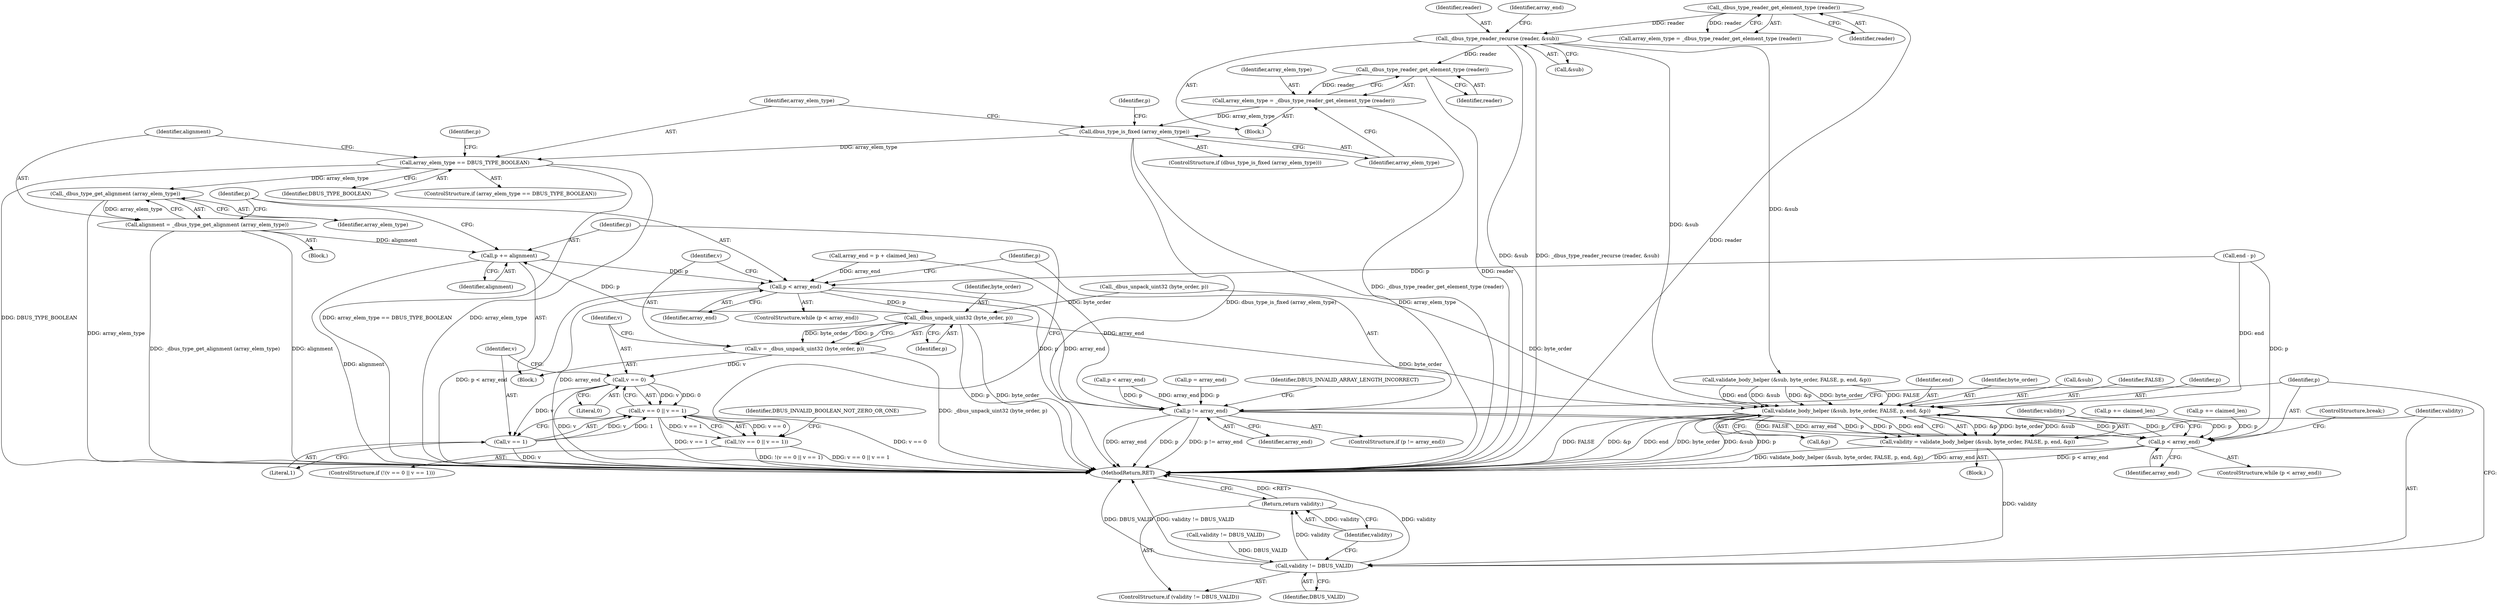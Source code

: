 digraph "0_dbus_7d65a3a6ed8815e34a99c680ac3869fde49dbbd4@API" {
"1000378" [label="(Call,_dbus_type_reader_get_element_type (reader))"];
"1000367" [label="(Call,_dbus_type_reader_recurse (reader, &sub))"];
"1000248" [label="(Call,_dbus_type_reader_get_element_type (reader))"];
"1000376" [label="(Call,array_elem_type = _dbus_type_reader_get_element_type (reader))"];
"1000381" [label="(Call,dbus_type_is_fixed (array_elem_type))"];
"1000385" [label="(Call,array_elem_type == DBUS_TYPE_BOOLEAN)"];
"1000392" [label="(Call,_dbus_type_get_alignment (array_elem_type))"];
"1000390" [label="(Call,alignment = _dbus_type_get_alignment (array_elem_type))"];
"1000415" [label="(Call,p += alignment)"];
"1000395" [label="(Call,p < array_end)"];
"1000401" [label="(Call,_dbus_unpack_uint32 (byte_order, p))"];
"1000399" [label="(Call,v = _dbus_unpack_uint32 (byte_order, p))"];
"1000407" [label="(Call,v == 0)"];
"1000406" [label="(Call,v == 0 || v == 1)"];
"1000405" [label="(Call,!(v == 0 || v == 1))"];
"1000410" [label="(Call,v == 1)"];
"1000461" [label="(Call,validate_body_helper (&sub, byte_order, FALSE, p, end, &p))"];
"1000455" [label="(Call,p < array_end)"];
"1000459" [label="(Call,validity = validate_body_helper (&sub, byte_order, FALSE, p, end, &p))"];
"1000471" [label="(Call,validity != DBUS_VALID)"];
"1000474" [label="(Return,return validity;)"];
"1000448" [label="(Call,p != array_end)"];
"1000449" [label="(Identifier,p)"];
"1000416" [label="(Identifier,p)"];
"1000454" [label="(ControlStructure,while (p < array_end))"];
"1000407" [label="(Call,v == 0)"];
"1000466" [label="(Identifier,p)"];
"1000246" [label="(Call,array_elem_type = _dbus_type_reader_get_element_type (reader))"];
"1000368" [label="(Identifier,reader)"];
"1000458" [label="(Block,)"];
"1000427" [label="(Identifier,p)"];
"1000382" [label="(Identifier,array_elem_type)"];
"1000414" [label="(Identifier,DBUS_INVALID_BOOLEAN_NOT_ZERO_OR_ONE)"];
"1000473" [label="(Identifier,DBUS_VALID)"];
"1000372" [label="(Identifier,array_end)"];
"1000415" [label="(Call,p += alignment)"];
"1000753" [label="(MethodReturn,RET)"];
"1000376" [label="(Call,array_elem_type = _dbus_type_reader_get_element_type (reader))"];
"1000421" [label="(Identifier,p)"];
"1000392" [label="(Call,_dbus_type_get_alignment (array_elem_type))"];
"1000403" [label="(Identifier,p)"];
"1000387" [label="(Identifier,DBUS_TYPE_BOOLEAN)"];
"1000402" [label="(Identifier,byte_order)"];
"1000393" [label="(Identifier,array_elem_type)"];
"1000462" [label="(Call,&sub)"];
"1000410" [label="(Call,v == 1)"];
"1000442" [label="(Call,validity != DBUS_VALID)"];
"1000412" [label="(Literal,1)"];
"1000379" [label="(Identifier,reader)"];
"1000420" [label="(Call,p = array_end)"];
"1000391" [label="(Identifier,alignment)"];
"1000471" [label="(Call,validity != DBUS_VALID)"];
"1000465" [label="(Identifier,FALSE)"];
"1000398" [label="(Block,)"];
"1000461" [label="(Call,validate_body_helper (&sub, byte_order, FALSE, p, end, &p))"];
"1000390" [label="(Call,alignment = _dbus_type_get_alignment (array_elem_type))"];
"1000385" [label="(Call,array_elem_type == DBUS_TYPE_BOOLEAN)"];
"1000399" [label="(Call,v = _dbus_unpack_uint32 (byte_order, p))"];
"1000432" [label="(Call,validate_body_helper (&sub, byte_order, FALSE, p, end, &p))"];
"1000452" [label="(Identifier,DBUS_INVALID_ARRAY_LENGTH_INCORRECT)"];
"1000381" [label="(Call,dbus_type_is_fixed (array_elem_type))"];
"1000460" [label="(Identifier,validity)"];
"1000386" [label="(Identifier,array_elem_type)"];
"1000230" [label="(Call,_dbus_unpack_uint32 (byte_order, p))"];
"1000475" [label="(Identifier,validity)"];
"1000406" [label="(Call,v == 0 || v == 1)"];
"1000404" [label="(ControlStructure,if (!(v == 0 || v == 1)))"];
"1000384" [label="(ControlStructure,if (array_elem_type == DBUS_TYPE_BOOLEAN))"];
"1000371" [label="(Call,array_end = p + claimed_len)"];
"1000401" [label="(Call,_dbus_unpack_uint32 (byte_order, p))"];
"1000405" [label="(Call,!(v == 0 || v == 1))"];
"1000426" [label="(Call,p < array_end)"];
"1000380" [label="(ControlStructure,if (dbus_type_is_fixed (array_elem_type)))"];
"1000476" [label="(ControlStructure,break;)"];
"1000377" [label="(Identifier,array_elem_type)"];
"1000248" [label="(Call,_dbus_type_reader_get_element_type (reader))"];
"1000378" [label="(Call,_dbus_type_reader_get_element_type (reader))"];
"1000474" [label="(Return,return validity;)"];
"1000411" [label="(Identifier,v)"];
"1000468" [label="(Call,&p)"];
"1000344" [label="(Call,p += claimed_len)"];
"1000472" [label="(Identifier,validity)"];
"1000400" [label="(Identifier,v)"];
"1000467" [label="(Identifier,end)"];
"1000456" [label="(Identifier,p)"];
"1000394" [label="(ControlStructure,while (p < array_end))"];
"1000457" [label="(Identifier,array_end)"];
"1000395" [label="(Call,p < array_end)"];
"1000356" [label="(Block,)"];
"1000408" [label="(Identifier,v)"];
"1000249" [label="(Identifier,reader)"];
"1000450" [label="(Identifier,array_end)"];
"1000409" [label="(Literal,0)"];
"1000318" [label="(Call,p += claimed_len)"];
"1000367" [label="(Call,_dbus_type_reader_recurse (reader, &sub))"];
"1000417" [label="(Identifier,alignment)"];
"1000447" [label="(ControlStructure,if (p != array_end))"];
"1000448" [label="(Call,p != array_end)"];
"1000369" [label="(Call,&sub)"];
"1000464" [label="(Identifier,byte_order)"];
"1000397" [label="(Identifier,array_end)"];
"1000470" [label="(ControlStructure,if (validity != DBUS_VALID))"];
"1000455" [label="(Call,p < array_end)"];
"1000388" [label="(Block,)"];
"1000396" [label="(Identifier,p)"];
"1000291" [label="(Call,end - p)"];
"1000459" [label="(Call,validity = validate_body_helper (&sub, byte_order, FALSE, p, end, &p))"];
"1000378" -> "1000376"  [label="AST: "];
"1000378" -> "1000379"  [label="CFG: "];
"1000379" -> "1000378"  [label="AST: "];
"1000376" -> "1000378"  [label="CFG: "];
"1000378" -> "1000753"  [label="DDG: reader"];
"1000378" -> "1000376"  [label="DDG: reader"];
"1000367" -> "1000378"  [label="DDG: reader"];
"1000367" -> "1000356"  [label="AST: "];
"1000367" -> "1000369"  [label="CFG: "];
"1000368" -> "1000367"  [label="AST: "];
"1000369" -> "1000367"  [label="AST: "];
"1000372" -> "1000367"  [label="CFG: "];
"1000367" -> "1000753"  [label="DDG: &sub"];
"1000367" -> "1000753"  [label="DDG: _dbus_type_reader_recurse (reader, &sub)"];
"1000248" -> "1000367"  [label="DDG: reader"];
"1000367" -> "1000432"  [label="DDG: &sub"];
"1000367" -> "1000461"  [label="DDG: &sub"];
"1000248" -> "1000246"  [label="AST: "];
"1000248" -> "1000249"  [label="CFG: "];
"1000249" -> "1000248"  [label="AST: "];
"1000246" -> "1000248"  [label="CFG: "];
"1000248" -> "1000753"  [label="DDG: reader"];
"1000248" -> "1000246"  [label="DDG: reader"];
"1000376" -> "1000356"  [label="AST: "];
"1000377" -> "1000376"  [label="AST: "];
"1000382" -> "1000376"  [label="CFG: "];
"1000376" -> "1000753"  [label="DDG: _dbus_type_reader_get_element_type (reader)"];
"1000376" -> "1000381"  [label="DDG: array_elem_type"];
"1000381" -> "1000380"  [label="AST: "];
"1000381" -> "1000382"  [label="CFG: "];
"1000382" -> "1000381"  [label="AST: "];
"1000386" -> "1000381"  [label="CFG: "];
"1000427" -> "1000381"  [label="CFG: "];
"1000381" -> "1000753"  [label="DDG: array_elem_type"];
"1000381" -> "1000753"  [label="DDG: dbus_type_is_fixed (array_elem_type)"];
"1000381" -> "1000385"  [label="DDG: array_elem_type"];
"1000385" -> "1000384"  [label="AST: "];
"1000385" -> "1000387"  [label="CFG: "];
"1000386" -> "1000385"  [label="AST: "];
"1000387" -> "1000385"  [label="AST: "];
"1000391" -> "1000385"  [label="CFG: "];
"1000421" -> "1000385"  [label="CFG: "];
"1000385" -> "1000753"  [label="DDG: DBUS_TYPE_BOOLEAN"];
"1000385" -> "1000753"  [label="DDG: array_elem_type"];
"1000385" -> "1000753"  [label="DDG: array_elem_type == DBUS_TYPE_BOOLEAN"];
"1000385" -> "1000392"  [label="DDG: array_elem_type"];
"1000392" -> "1000390"  [label="AST: "];
"1000392" -> "1000393"  [label="CFG: "];
"1000393" -> "1000392"  [label="AST: "];
"1000390" -> "1000392"  [label="CFG: "];
"1000392" -> "1000753"  [label="DDG: array_elem_type"];
"1000392" -> "1000390"  [label="DDG: array_elem_type"];
"1000390" -> "1000388"  [label="AST: "];
"1000391" -> "1000390"  [label="AST: "];
"1000396" -> "1000390"  [label="CFG: "];
"1000390" -> "1000753"  [label="DDG: _dbus_type_get_alignment (array_elem_type)"];
"1000390" -> "1000753"  [label="DDG: alignment"];
"1000390" -> "1000415"  [label="DDG: alignment"];
"1000415" -> "1000398"  [label="AST: "];
"1000415" -> "1000417"  [label="CFG: "];
"1000416" -> "1000415"  [label="AST: "];
"1000417" -> "1000415"  [label="AST: "];
"1000396" -> "1000415"  [label="CFG: "];
"1000415" -> "1000753"  [label="DDG: alignment"];
"1000415" -> "1000395"  [label="DDG: p"];
"1000401" -> "1000415"  [label="DDG: p"];
"1000395" -> "1000394"  [label="AST: "];
"1000395" -> "1000397"  [label="CFG: "];
"1000396" -> "1000395"  [label="AST: "];
"1000397" -> "1000395"  [label="AST: "];
"1000400" -> "1000395"  [label="CFG: "];
"1000449" -> "1000395"  [label="CFG: "];
"1000395" -> "1000753"  [label="DDG: array_end"];
"1000395" -> "1000753"  [label="DDG: p < array_end"];
"1000291" -> "1000395"  [label="DDG: p"];
"1000371" -> "1000395"  [label="DDG: array_end"];
"1000395" -> "1000401"  [label="DDG: p"];
"1000395" -> "1000448"  [label="DDG: p"];
"1000395" -> "1000448"  [label="DDG: array_end"];
"1000401" -> "1000399"  [label="AST: "];
"1000401" -> "1000403"  [label="CFG: "];
"1000402" -> "1000401"  [label="AST: "];
"1000403" -> "1000401"  [label="AST: "];
"1000399" -> "1000401"  [label="CFG: "];
"1000401" -> "1000753"  [label="DDG: byte_order"];
"1000401" -> "1000753"  [label="DDG: p"];
"1000401" -> "1000399"  [label="DDG: byte_order"];
"1000401" -> "1000399"  [label="DDG: p"];
"1000230" -> "1000401"  [label="DDG: byte_order"];
"1000401" -> "1000461"  [label="DDG: byte_order"];
"1000399" -> "1000398"  [label="AST: "];
"1000400" -> "1000399"  [label="AST: "];
"1000408" -> "1000399"  [label="CFG: "];
"1000399" -> "1000753"  [label="DDG: _dbus_unpack_uint32 (byte_order, p)"];
"1000399" -> "1000407"  [label="DDG: v"];
"1000407" -> "1000406"  [label="AST: "];
"1000407" -> "1000409"  [label="CFG: "];
"1000408" -> "1000407"  [label="AST: "];
"1000409" -> "1000407"  [label="AST: "];
"1000411" -> "1000407"  [label="CFG: "];
"1000406" -> "1000407"  [label="CFG: "];
"1000407" -> "1000753"  [label="DDG: v"];
"1000407" -> "1000406"  [label="DDG: v"];
"1000407" -> "1000406"  [label="DDG: 0"];
"1000407" -> "1000410"  [label="DDG: v"];
"1000406" -> "1000405"  [label="AST: "];
"1000406" -> "1000410"  [label="CFG: "];
"1000410" -> "1000406"  [label="AST: "];
"1000405" -> "1000406"  [label="CFG: "];
"1000406" -> "1000753"  [label="DDG: v == 0"];
"1000406" -> "1000753"  [label="DDG: v == 1"];
"1000406" -> "1000405"  [label="DDG: v == 0"];
"1000406" -> "1000405"  [label="DDG: v == 1"];
"1000410" -> "1000406"  [label="DDG: v"];
"1000410" -> "1000406"  [label="DDG: 1"];
"1000405" -> "1000404"  [label="AST: "];
"1000414" -> "1000405"  [label="CFG: "];
"1000416" -> "1000405"  [label="CFG: "];
"1000405" -> "1000753"  [label="DDG: !(v == 0 || v == 1)"];
"1000405" -> "1000753"  [label="DDG: v == 0 || v == 1"];
"1000410" -> "1000412"  [label="CFG: "];
"1000411" -> "1000410"  [label="AST: "];
"1000412" -> "1000410"  [label="AST: "];
"1000410" -> "1000753"  [label="DDG: v"];
"1000461" -> "1000459"  [label="AST: "];
"1000461" -> "1000468"  [label="CFG: "];
"1000462" -> "1000461"  [label="AST: "];
"1000464" -> "1000461"  [label="AST: "];
"1000465" -> "1000461"  [label="AST: "];
"1000466" -> "1000461"  [label="AST: "];
"1000467" -> "1000461"  [label="AST: "];
"1000468" -> "1000461"  [label="AST: "];
"1000459" -> "1000461"  [label="CFG: "];
"1000461" -> "1000753"  [label="DDG: FALSE"];
"1000461" -> "1000753"  [label="DDG: &p"];
"1000461" -> "1000753"  [label="DDG: end"];
"1000461" -> "1000753"  [label="DDG: byte_order"];
"1000461" -> "1000753"  [label="DDG: &sub"];
"1000461" -> "1000753"  [label="DDG: p"];
"1000461" -> "1000455"  [label="DDG: p"];
"1000461" -> "1000459"  [label="DDG: &p"];
"1000461" -> "1000459"  [label="DDG: byte_order"];
"1000461" -> "1000459"  [label="DDG: &sub"];
"1000461" -> "1000459"  [label="DDG: FALSE"];
"1000461" -> "1000459"  [label="DDG: p"];
"1000461" -> "1000459"  [label="DDG: end"];
"1000432" -> "1000461"  [label="DDG: &sub"];
"1000432" -> "1000461"  [label="DDG: &p"];
"1000432" -> "1000461"  [label="DDG: byte_order"];
"1000432" -> "1000461"  [label="DDG: FALSE"];
"1000432" -> "1000461"  [label="DDG: end"];
"1000230" -> "1000461"  [label="DDG: byte_order"];
"1000455" -> "1000461"  [label="DDG: p"];
"1000291" -> "1000461"  [label="DDG: end"];
"1000455" -> "1000454"  [label="AST: "];
"1000455" -> "1000457"  [label="CFG: "];
"1000456" -> "1000455"  [label="AST: "];
"1000457" -> "1000455"  [label="AST: "];
"1000460" -> "1000455"  [label="CFG: "];
"1000476" -> "1000455"  [label="CFG: "];
"1000455" -> "1000753"  [label="DDG: p < array_end"];
"1000455" -> "1000753"  [label="DDG: array_end"];
"1000291" -> "1000455"  [label="DDG: p"];
"1000318" -> "1000455"  [label="DDG: p"];
"1000448" -> "1000455"  [label="DDG: p"];
"1000448" -> "1000455"  [label="DDG: array_end"];
"1000344" -> "1000455"  [label="DDG: p"];
"1000459" -> "1000458"  [label="AST: "];
"1000460" -> "1000459"  [label="AST: "];
"1000472" -> "1000459"  [label="CFG: "];
"1000459" -> "1000753"  [label="DDG: validate_body_helper (&sub, byte_order, FALSE, p, end, &p)"];
"1000459" -> "1000471"  [label="DDG: validity"];
"1000471" -> "1000470"  [label="AST: "];
"1000471" -> "1000473"  [label="CFG: "];
"1000472" -> "1000471"  [label="AST: "];
"1000473" -> "1000471"  [label="AST: "];
"1000456" -> "1000471"  [label="CFG: "];
"1000475" -> "1000471"  [label="CFG: "];
"1000471" -> "1000753"  [label="DDG: validity"];
"1000471" -> "1000753"  [label="DDG: DBUS_VALID"];
"1000471" -> "1000753"  [label="DDG: validity != DBUS_VALID"];
"1000442" -> "1000471"  [label="DDG: DBUS_VALID"];
"1000471" -> "1000474"  [label="DDG: validity"];
"1000474" -> "1000470"  [label="AST: "];
"1000474" -> "1000475"  [label="CFG: "];
"1000475" -> "1000474"  [label="AST: "];
"1000753" -> "1000474"  [label="CFG: "];
"1000474" -> "1000753"  [label="DDG: <RET>"];
"1000475" -> "1000474"  [label="DDG: validity"];
"1000448" -> "1000447"  [label="AST: "];
"1000448" -> "1000450"  [label="CFG: "];
"1000449" -> "1000448"  [label="AST: "];
"1000450" -> "1000448"  [label="AST: "];
"1000452" -> "1000448"  [label="CFG: "];
"1000456" -> "1000448"  [label="CFG: "];
"1000448" -> "1000753"  [label="DDG: array_end"];
"1000448" -> "1000753"  [label="DDG: p"];
"1000448" -> "1000753"  [label="DDG: p != array_end"];
"1000426" -> "1000448"  [label="DDG: p"];
"1000426" -> "1000448"  [label="DDG: array_end"];
"1000420" -> "1000448"  [label="DDG: p"];
"1000371" -> "1000448"  [label="DDG: array_end"];
}
